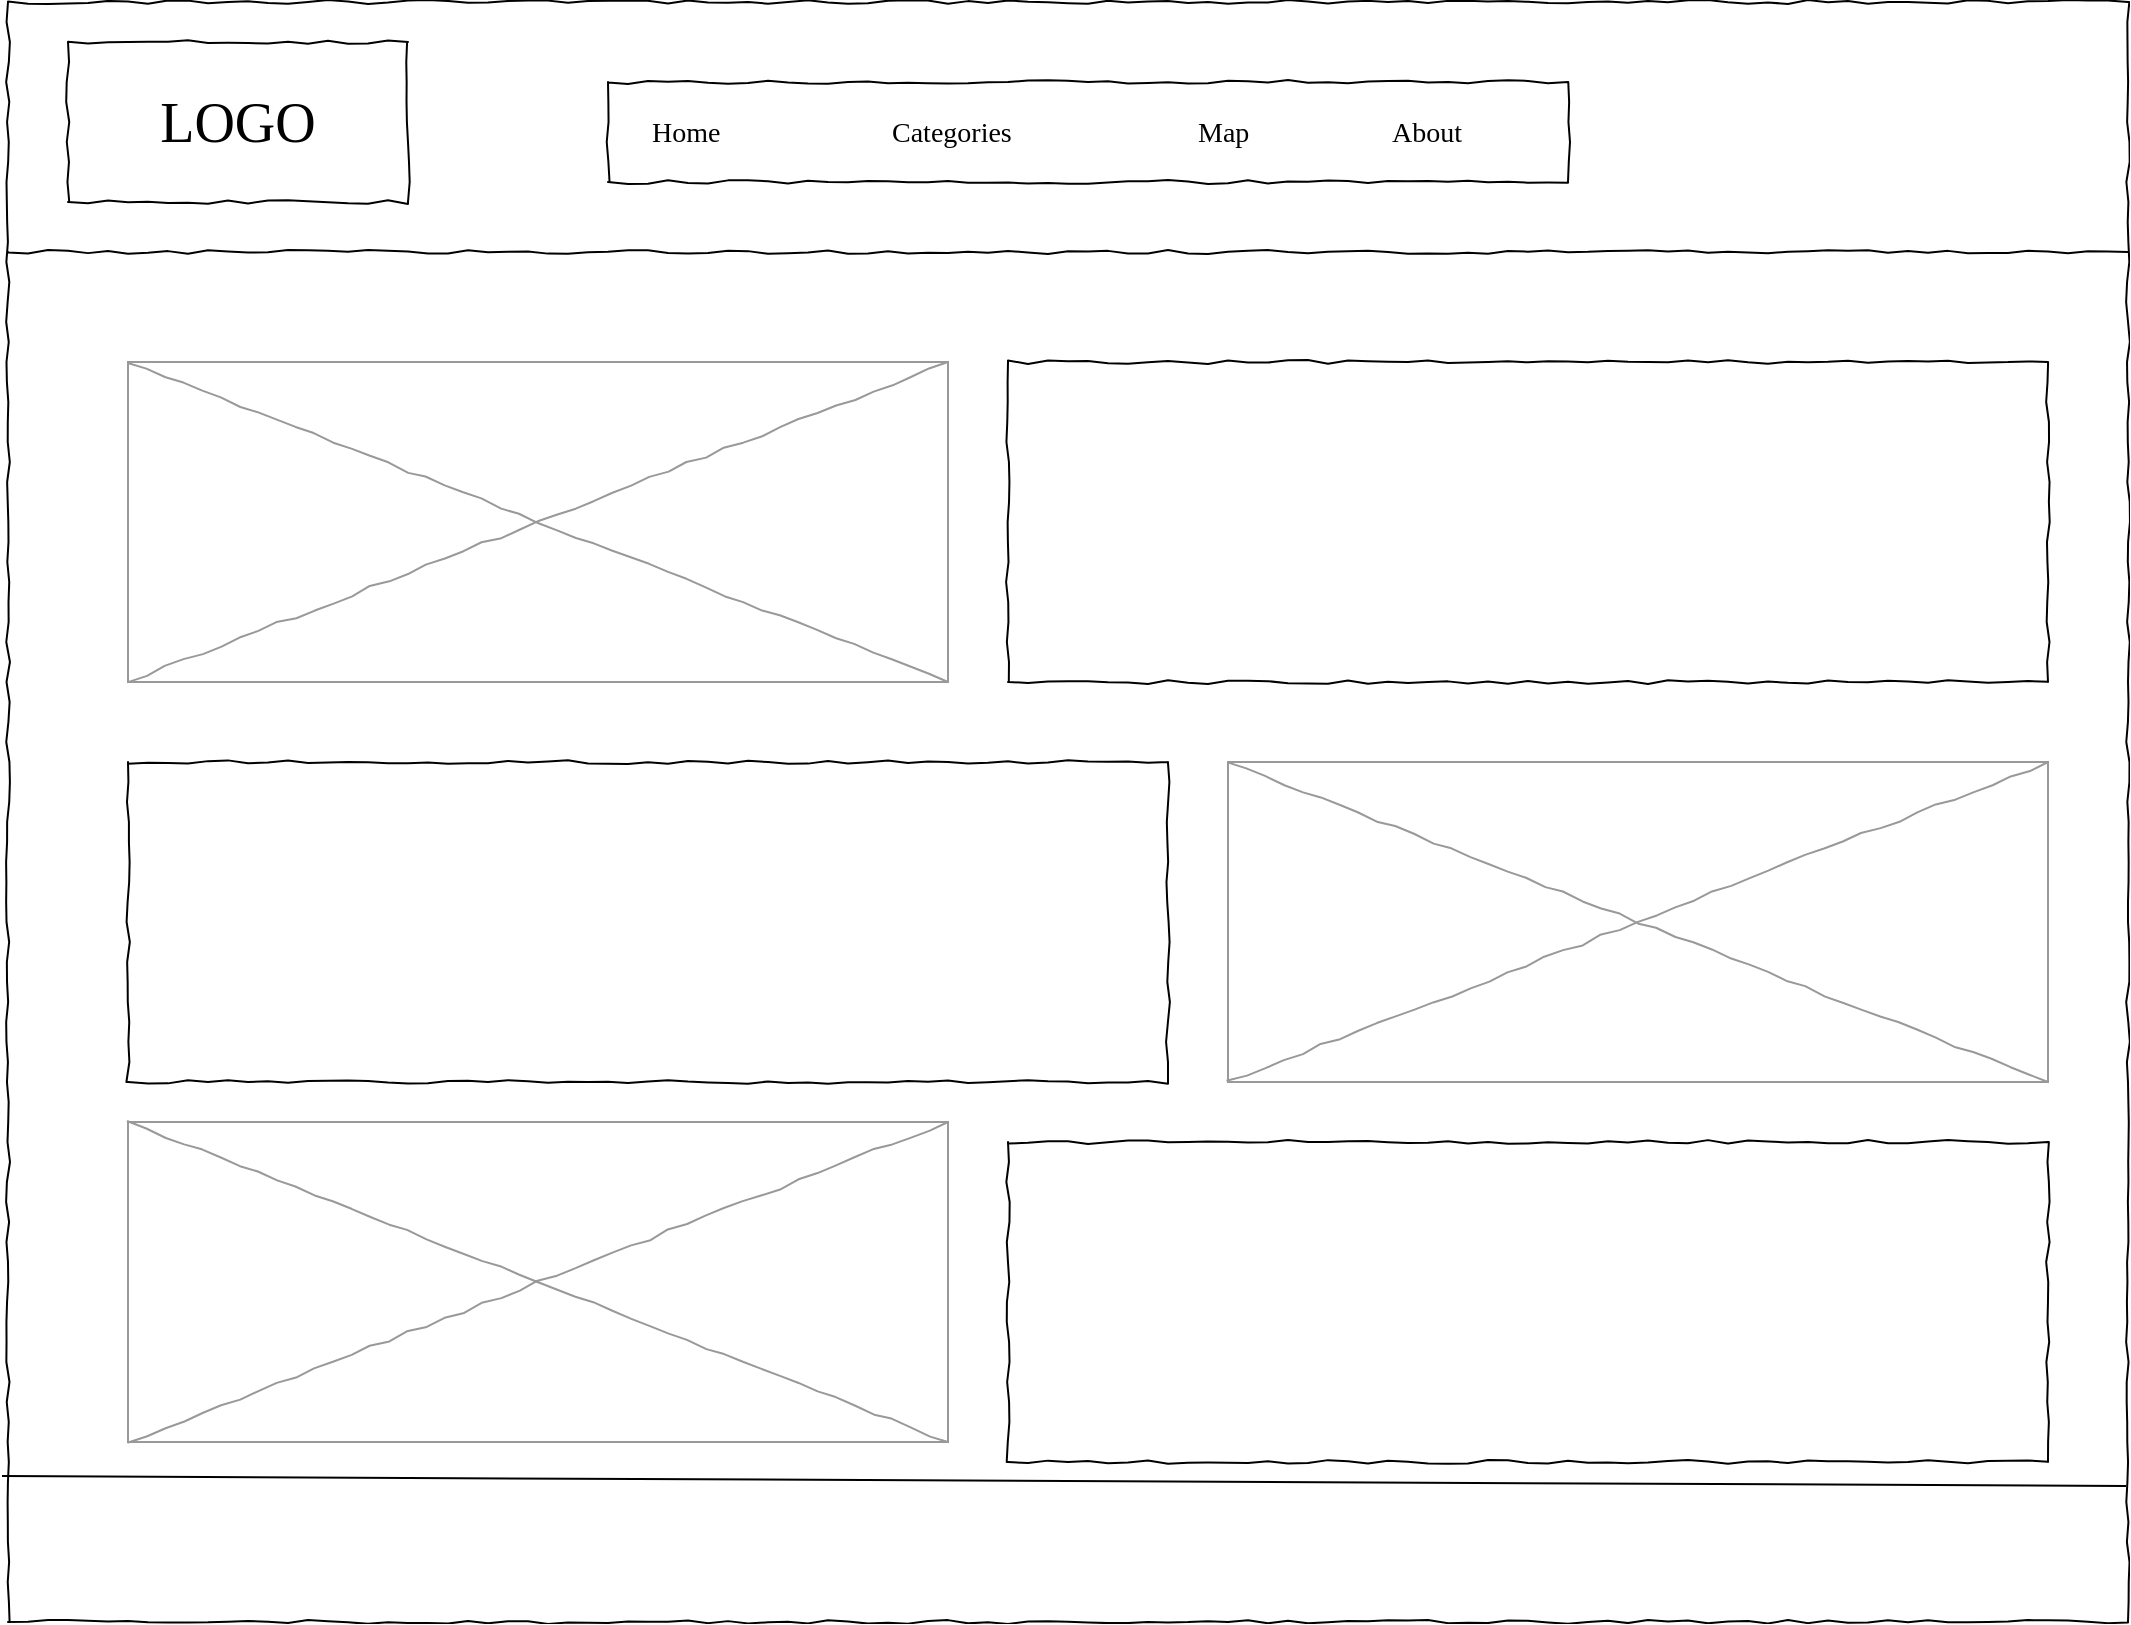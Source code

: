 <mxfile version="21.0.7" type="device"><diagram name="Page-1" id="03018318-947c-dd8e-b7a3-06fadd420f32"><mxGraphModel dx="2440" dy="1322" grid="1" gridSize="10" guides="1" tooltips="1" connect="1" arrows="1" fold="1" page="1" pageScale="1" pageWidth="1100" pageHeight="850" background="none" math="0" shadow="0"><root><mxCell id="0"/><mxCell id="1" parent="0"/><mxCell id="677b7b8949515195-1" value="" style="whiteSpace=wrap;html=1;rounded=0;shadow=0;labelBackgroundColor=none;strokeColor=#000000;strokeWidth=1;fillColor=none;fontFamily=Verdana;fontSize=12;fontColor=#000000;align=center;comic=1;" parent="1" vertex="1"><mxGeometry x="20" y="20" width="1060" height="810" as="geometry"/></mxCell><mxCell id="677b7b8949515195-2" value="LOGO" style="whiteSpace=wrap;html=1;rounded=0;shadow=0;labelBackgroundColor=none;strokeWidth=1;fontFamily=Verdana;fontSize=28;align=center;comic=1;" parent="1" vertex="1"><mxGeometry x="50" y="40" width="170" height="80" as="geometry"/></mxCell><mxCell id="677b7b8949515195-9" value="" style="line;strokeWidth=1;html=1;rounded=0;shadow=0;labelBackgroundColor=none;fillColor=none;fontFamily=Verdana;fontSize=14;fontColor=#000000;align=center;comic=1;" parent="1" vertex="1"><mxGeometry x="20" y="140" width="1060" height="10" as="geometry"/></mxCell><mxCell id="677b7b8949515195-10" value="" style="whiteSpace=wrap;html=1;rounded=0;shadow=0;labelBackgroundColor=none;strokeWidth=1;fillColor=none;fontFamily=Verdana;fontSize=12;align=center;comic=1;" parent="1" vertex="1"><mxGeometry x="320" y="60" width="480" height="50" as="geometry"/></mxCell><mxCell id="677b7b8949515195-11" value="Home" style="text;html=1;points=[];align=left;verticalAlign=top;spacingTop=-4;fontSize=14;fontFamily=Verdana" parent="1" vertex="1"><mxGeometry x="340" y="75" width="60" height="20" as="geometry"/></mxCell><mxCell id="677b7b8949515195-12" value="Categories" style="text;html=1;points=[];align=left;verticalAlign=top;spacingTop=-4;fontSize=14;fontFamily=Verdana" parent="1" vertex="1"><mxGeometry x="460" y="75" width="83" height="20" as="geometry"/></mxCell><mxCell id="677b7b8949515195-13" value="Map" style="text;html=1;points=[];align=left;verticalAlign=top;spacingTop=-4;fontSize=14;fontFamily=Verdana" parent="1" vertex="1"><mxGeometry x="613" y="75" width="60" height="20" as="geometry"/></mxCell><mxCell id="677b7b8949515195-14" value="About" style="text;html=1;points=[];align=left;verticalAlign=top;spacingTop=-4;fontSize=14;fontFamily=Verdana" parent="1" vertex="1"><mxGeometry x="710" y="75" width="60" height="20" as="geometry"/></mxCell><mxCell id="zFfteFh_D9br-V54VxFb-4" value="" style="verticalLabelPosition=bottom;shadow=0;dashed=0;align=center;html=1;verticalAlign=top;strokeWidth=1;shape=mxgraph.mockup.graphics.simpleIcon;strokeColor=#999999;rounded=0;labelBackgroundColor=none;fontFamily=Verdana;fontSize=14;fontColor=#000000;comic=1;" parent="1" vertex="1"><mxGeometry x="80" y="200" width="410" height="160" as="geometry"/></mxCell><mxCell id="bMaYph6oGsOZrke5uiHA-1" value="" style="endArrow=none;html=1;rounded=0;exitX=-0.003;exitY=0.91;exitDx=0;exitDy=0;exitPerimeter=0;entryX=0.999;entryY=0.916;entryDx=0;entryDy=0;entryPerimeter=0;shadow=0;jumpStyle=none;" edge="1" parent="1"><mxGeometry width="50" height="50" relative="1" as="geometry"><mxPoint x="17" y="757" as="sourcePoint"/><mxPoint x="1079" y="762" as="targetPoint"/></mxGeometry></mxCell><mxCell id="bMaYph6oGsOZrke5uiHA-2" value="" style="verticalLabelPosition=bottom;shadow=0;dashed=0;align=center;html=1;verticalAlign=top;strokeWidth=1;shape=mxgraph.mockup.graphics.simpleIcon;strokeColor=#999999;rounded=0;labelBackgroundColor=none;fontFamily=Verdana;fontSize=14;fontColor=#000000;comic=1;" vertex="1" parent="1"><mxGeometry x="630" y="400" width="410" height="160" as="geometry"/></mxCell><mxCell id="bMaYph6oGsOZrke5uiHA-3" value="" style="verticalLabelPosition=bottom;shadow=0;dashed=0;align=center;html=1;verticalAlign=top;strokeWidth=1;shape=mxgraph.mockup.graphics.simpleIcon;strokeColor=#999999;rounded=0;labelBackgroundColor=none;fontFamily=Verdana;fontSize=14;fontColor=#000000;comic=1;" vertex="1" parent="1"><mxGeometry x="80" y="580" width="410" height="160" as="geometry"/></mxCell><mxCell id="bMaYph6oGsOZrke5uiHA-4" value="" style="whiteSpace=wrap;html=1;rounded=0;shadow=0;labelBackgroundColor=none;strokeWidth=1;fillColor=none;fontFamily=Verdana;fontSize=12;align=center;comic=1;" vertex="1" parent="1"><mxGeometry x="520" y="200" width="520" height="160" as="geometry"/></mxCell><mxCell id="bMaYph6oGsOZrke5uiHA-5" value="" style="whiteSpace=wrap;html=1;rounded=0;shadow=0;labelBackgroundColor=none;strokeWidth=1;fillColor=none;fontFamily=Verdana;fontSize=12;align=center;comic=1;" vertex="1" parent="1"><mxGeometry x="80" y="400" width="520" height="160" as="geometry"/></mxCell><mxCell id="bMaYph6oGsOZrke5uiHA-6" value="" style="whiteSpace=wrap;html=1;rounded=0;shadow=0;labelBackgroundColor=none;strokeWidth=1;fillColor=none;fontFamily=Verdana;fontSize=12;align=center;comic=1;" vertex="1" parent="1"><mxGeometry x="520" y="590" width="520" height="160" as="geometry"/></mxCell></root></mxGraphModel></diagram></mxfile>